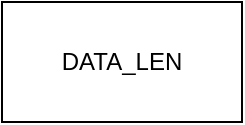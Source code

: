 <mxfile>
    <diagram id="bgBt0THlO4EiIMCifpc1" name="第 1 页">
        <mxGraphModel dx="530" dy="917" grid="1" gridSize="10" guides="1" tooltips="1" connect="1" arrows="1" fold="1" page="1" pageScale="1" pageWidth="827" pageHeight="1169" math="0" shadow="0">
            <root>
                <mxCell id="0"/>
                <mxCell id="1" parent="0"/>
                <mxCell id="2" value="DATA_LEN" style="rounded=0;whiteSpace=wrap;html=1;" vertex="1" parent="1">
                    <mxGeometry x="200" y="440" width="120" height="60" as="geometry"/>
                </mxCell>
            </root>
        </mxGraphModel>
    </diagram>
</mxfile>